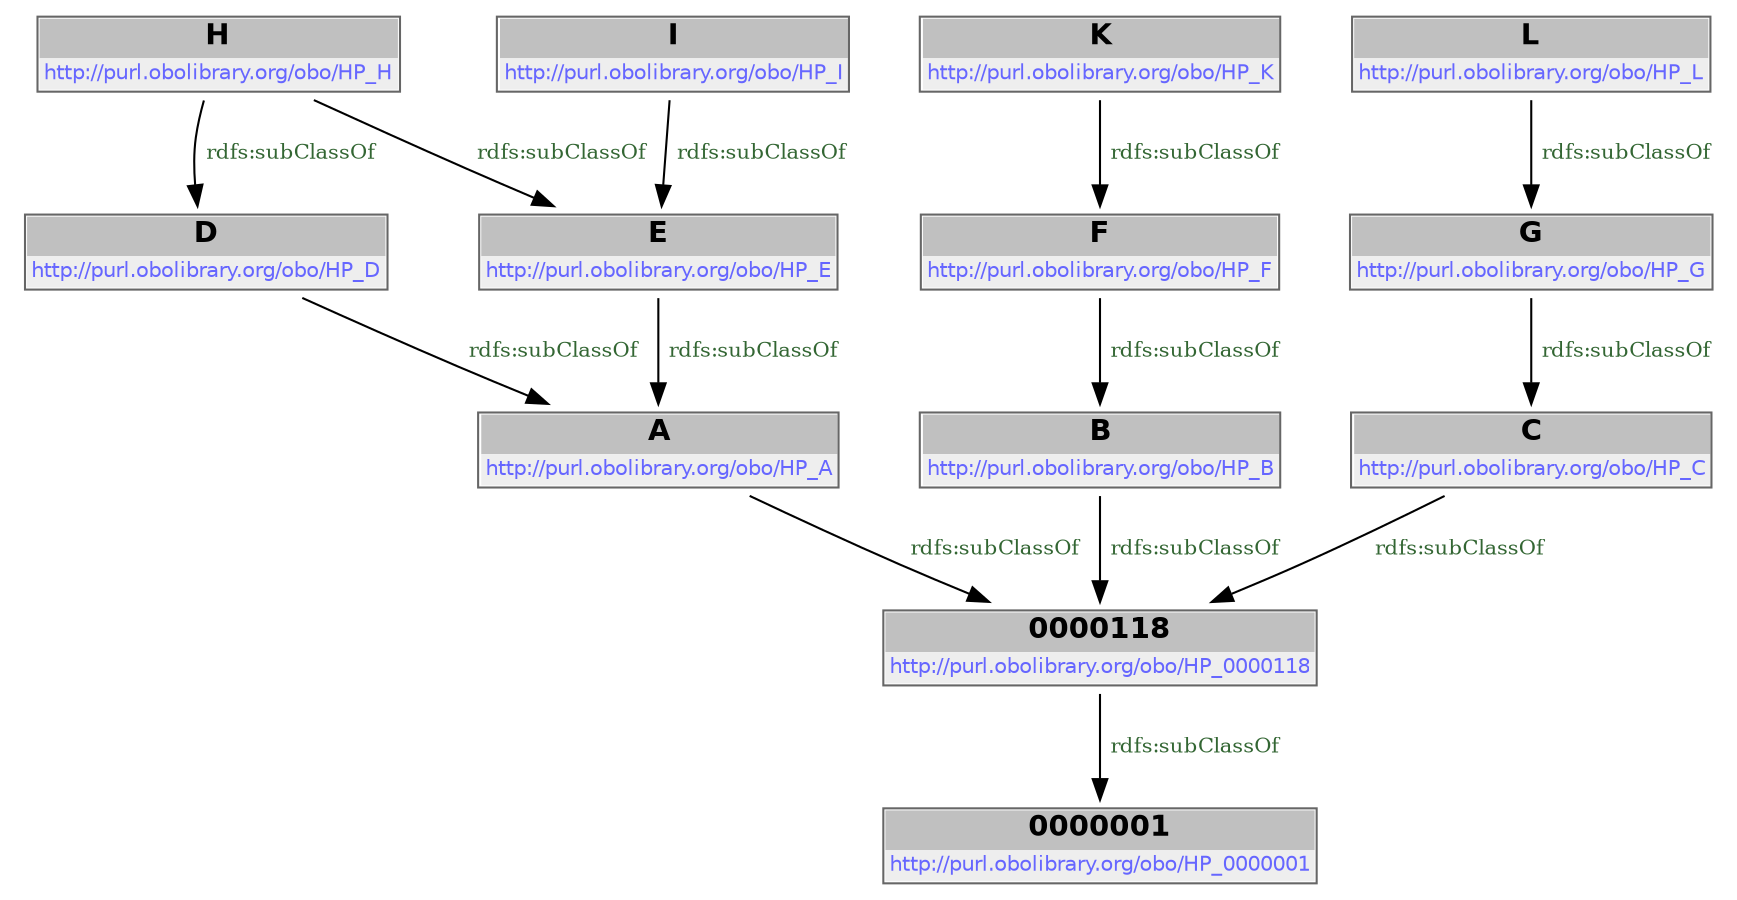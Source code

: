 digraph { 
 node [ fontname="DejaVu Sans" ] ; 
	node0 -> node1 [ color=BLACK, label=< <font point-size='10' color='#336633'>rdfs:subClassOf</font> > ] ;
	node1 -> node2 [ color=BLACK, label=< <font point-size='10' color='#336633'>rdfs:subClassOf</font> > ] ;
	node3 -> node4 [ color=BLACK, label=< <font point-size='10' color='#336633'>rdfs:subClassOf</font> > ] ;
	node5 -> node6 [ color=BLACK, label=< <font point-size='10' color='#336633'>rdfs:subClassOf</font> > ] ;
	node5 -> node3 [ color=BLACK, label=< <font point-size='10' color='#336633'>rdfs:subClassOf</font> > ] ;
	node7 -> node8 [ color=BLACK, label=< <font point-size='10' color='#336633'>rdfs:subClassOf</font> > ] ;
	node9 -> node7 [ color=BLACK, label=< <font point-size='10' color='#336633'>rdfs:subClassOf</font> > ] ;
	node6 -> node4 [ color=BLACK, label=< <font point-size='10' color='#336633'>rdfs:subClassOf</font> > ] ;
	node10 -> node3 [ color=BLACK, label=< <font point-size='10' color='#336633'>rdfs:subClassOf</font> > ] ;
	node2 -> node11 [ color=BLACK, label=< <font point-size='10' color='#336633'>rdfs:subClassOf</font> > ] ;
	node12 -> node0 [ color=BLACK, label=< <font point-size='10' color='#336633'>rdfs:subClassOf</font> > ] ;
	node8 -> node2 [ color=BLACK, label=< <font point-size='10' color='#336633'>rdfs:subClassOf</font> > ] ;
	node4 -> node2 [ color=BLACK, label=< <font point-size='10' color='#336633'>rdfs:subClassOf</font> > ] ;
# http://purl.obolibrary.org/obo/HP_G node0
node0 [ shape=none, color=black label=< <table color='#666666' cellborder='0' cellspacing='0' border='1'><tr><td colspan='2' bgcolor='grey'><B>G</B></td></tr><tr><td href='http://purl.obolibrary.org/obo/HP_G' bgcolor='#eeeeee' colspan='2'><font point-size='10' color='#6666ff'>http://purl.obolibrary.org/obo/HP_G</font></td></tr></table> > ] 
# http://purl.obolibrary.org/obo/HP_C node1
node1 [ shape=none, color=black label=< <table color='#666666' cellborder='0' cellspacing='0' border='1'><tr><td colspan='2' bgcolor='grey'><B>C</B></td></tr><tr><td href='http://purl.obolibrary.org/obo/HP_C' bgcolor='#eeeeee' colspan='2'><font point-size='10' color='#6666ff'>http://purl.obolibrary.org/obo/HP_C</font></td></tr></table> > ] 
# http://purl.obolibrary.org/obo/HP_0000118 node2
node2 [ shape=none, color=black label=< <table color='#666666' cellborder='0' cellspacing='0' border='1'><tr><td colspan='2' bgcolor='grey'><B>0000118</B></td></tr><tr><td href='http://purl.obolibrary.org/obo/HP_0000118' bgcolor='#eeeeee' colspan='2'><font point-size='10' color='#6666ff'>http://purl.obolibrary.org/obo/HP_0000118</font></td></tr></table> > ] 
# http://purl.obolibrary.org/obo/HP_E node3
node3 [ shape=none, color=black label=< <table color='#666666' cellborder='0' cellspacing='0' border='1'><tr><td colspan='2' bgcolor='grey'><B>E</B></td></tr><tr><td href='http://purl.obolibrary.org/obo/HP_E' bgcolor='#eeeeee' colspan='2'><font point-size='10' color='#6666ff'>http://purl.obolibrary.org/obo/HP_E</font></td></tr></table> > ] 
# http://purl.obolibrary.org/obo/HP_A node4
node4 [ shape=none, color=black label=< <table color='#666666' cellborder='0' cellspacing='0' border='1'><tr><td colspan='2' bgcolor='grey'><B>A</B></td></tr><tr><td href='http://purl.obolibrary.org/obo/HP_A' bgcolor='#eeeeee' colspan='2'><font point-size='10' color='#6666ff'>http://purl.obolibrary.org/obo/HP_A</font></td></tr></table> > ] 
# http://purl.obolibrary.org/obo/HP_H node5
node5 [ shape=none, color=black label=< <table color='#666666' cellborder='0' cellspacing='0' border='1'><tr><td colspan='2' bgcolor='grey'><B>H</B></td></tr><tr><td href='http://purl.obolibrary.org/obo/HP_H' bgcolor='#eeeeee' colspan='2'><font point-size='10' color='#6666ff'>http://purl.obolibrary.org/obo/HP_H</font></td></tr></table> > ] 
# http://purl.obolibrary.org/obo/HP_D node6
node6 [ shape=none, color=black label=< <table color='#666666' cellborder='0' cellspacing='0' border='1'><tr><td colspan='2' bgcolor='grey'><B>D</B></td></tr><tr><td href='http://purl.obolibrary.org/obo/HP_D' bgcolor='#eeeeee' colspan='2'><font point-size='10' color='#6666ff'>http://purl.obolibrary.org/obo/HP_D</font></td></tr></table> > ] 
# http://purl.obolibrary.org/obo/HP_F node7
node7 [ shape=none, color=black label=< <table color='#666666' cellborder='0' cellspacing='0' border='1'><tr><td colspan='2' bgcolor='grey'><B>F</B></td></tr><tr><td href='http://purl.obolibrary.org/obo/HP_F' bgcolor='#eeeeee' colspan='2'><font point-size='10' color='#6666ff'>http://purl.obolibrary.org/obo/HP_F</font></td></tr></table> > ] 
# http://purl.obolibrary.org/obo/HP_B node8
node8 [ shape=none, color=black label=< <table color='#666666' cellborder='0' cellspacing='0' border='1'><tr><td colspan='2' bgcolor='grey'><B>B</B></td></tr><tr><td href='http://purl.obolibrary.org/obo/HP_B' bgcolor='#eeeeee' colspan='2'><font point-size='10' color='#6666ff'>http://purl.obolibrary.org/obo/HP_B</font></td></tr></table> > ] 
# http://purl.obolibrary.org/obo/HP_K node9
node9 [ shape=none, color=black label=< <table color='#666666' cellborder='0' cellspacing='0' border='1'><tr><td colspan='2' bgcolor='grey'><B>K</B></td></tr><tr><td href='http://purl.obolibrary.org/obo/HP_K' bgcolor='#eeeeee' colspan='2'><font point-size='10' color='#6666ff'>http://purl.obolibrary.org/obo/HP_K</font></td></tr></table> > ] 
# http://purl.obolibrary.org/obo/HP_I node10
node10 [ shape=none, color=black label=< <table color='#666666' cellborder='0' cellspacing='0' border='1'><tr><td colspan='2' bgcolor='grey'><B>I</B></td></tr><tr><td href='http://purl.obolibrary.org/obo/HP_I' bgcolor='#eeeeee' colspan='2'><font point-size='10' color='#6666ff'>http://purl.obolibrary.org/obo/HP_I</font></td></tr></table> > ] 
# http://purl.obolibrary.org/obo/HP_0000001 node11
node11 [ shape=none, color=black label=< <table color='#666666' cellborder='0' cellspacing='0' border='1'><tr><td colspan='2' bgcolor='grey'><B>0000001</B></td></tr><tr><td href='http://purl.obolibrary.org/obo/HP_0000001' bgcolor='#eeeeee' colspan='2'><font point-size='10' color='#6666ff'>http://purl.obolibrary.org/obo/HP_0000001</font></td></tr></table> > ] 
# http://purl.obolibrary.org/obo/HP_L node12
node12 [ shape=none, color=black label=< <table color='#666666' cellborder='0' cellspacing='0' border='1'><tr><td colspan='2' bgcolor='grey'><B>L</B></td></tr><tr><td href='http://purl.obolibrary.org/obo/HP_L' bgcolor='#eeeeee' colspan='2'><font point-size='10' color='#6666ff'>http://purl.obolibrary.org/obo/HP_L</font></td></tr></table> > ] 
}
